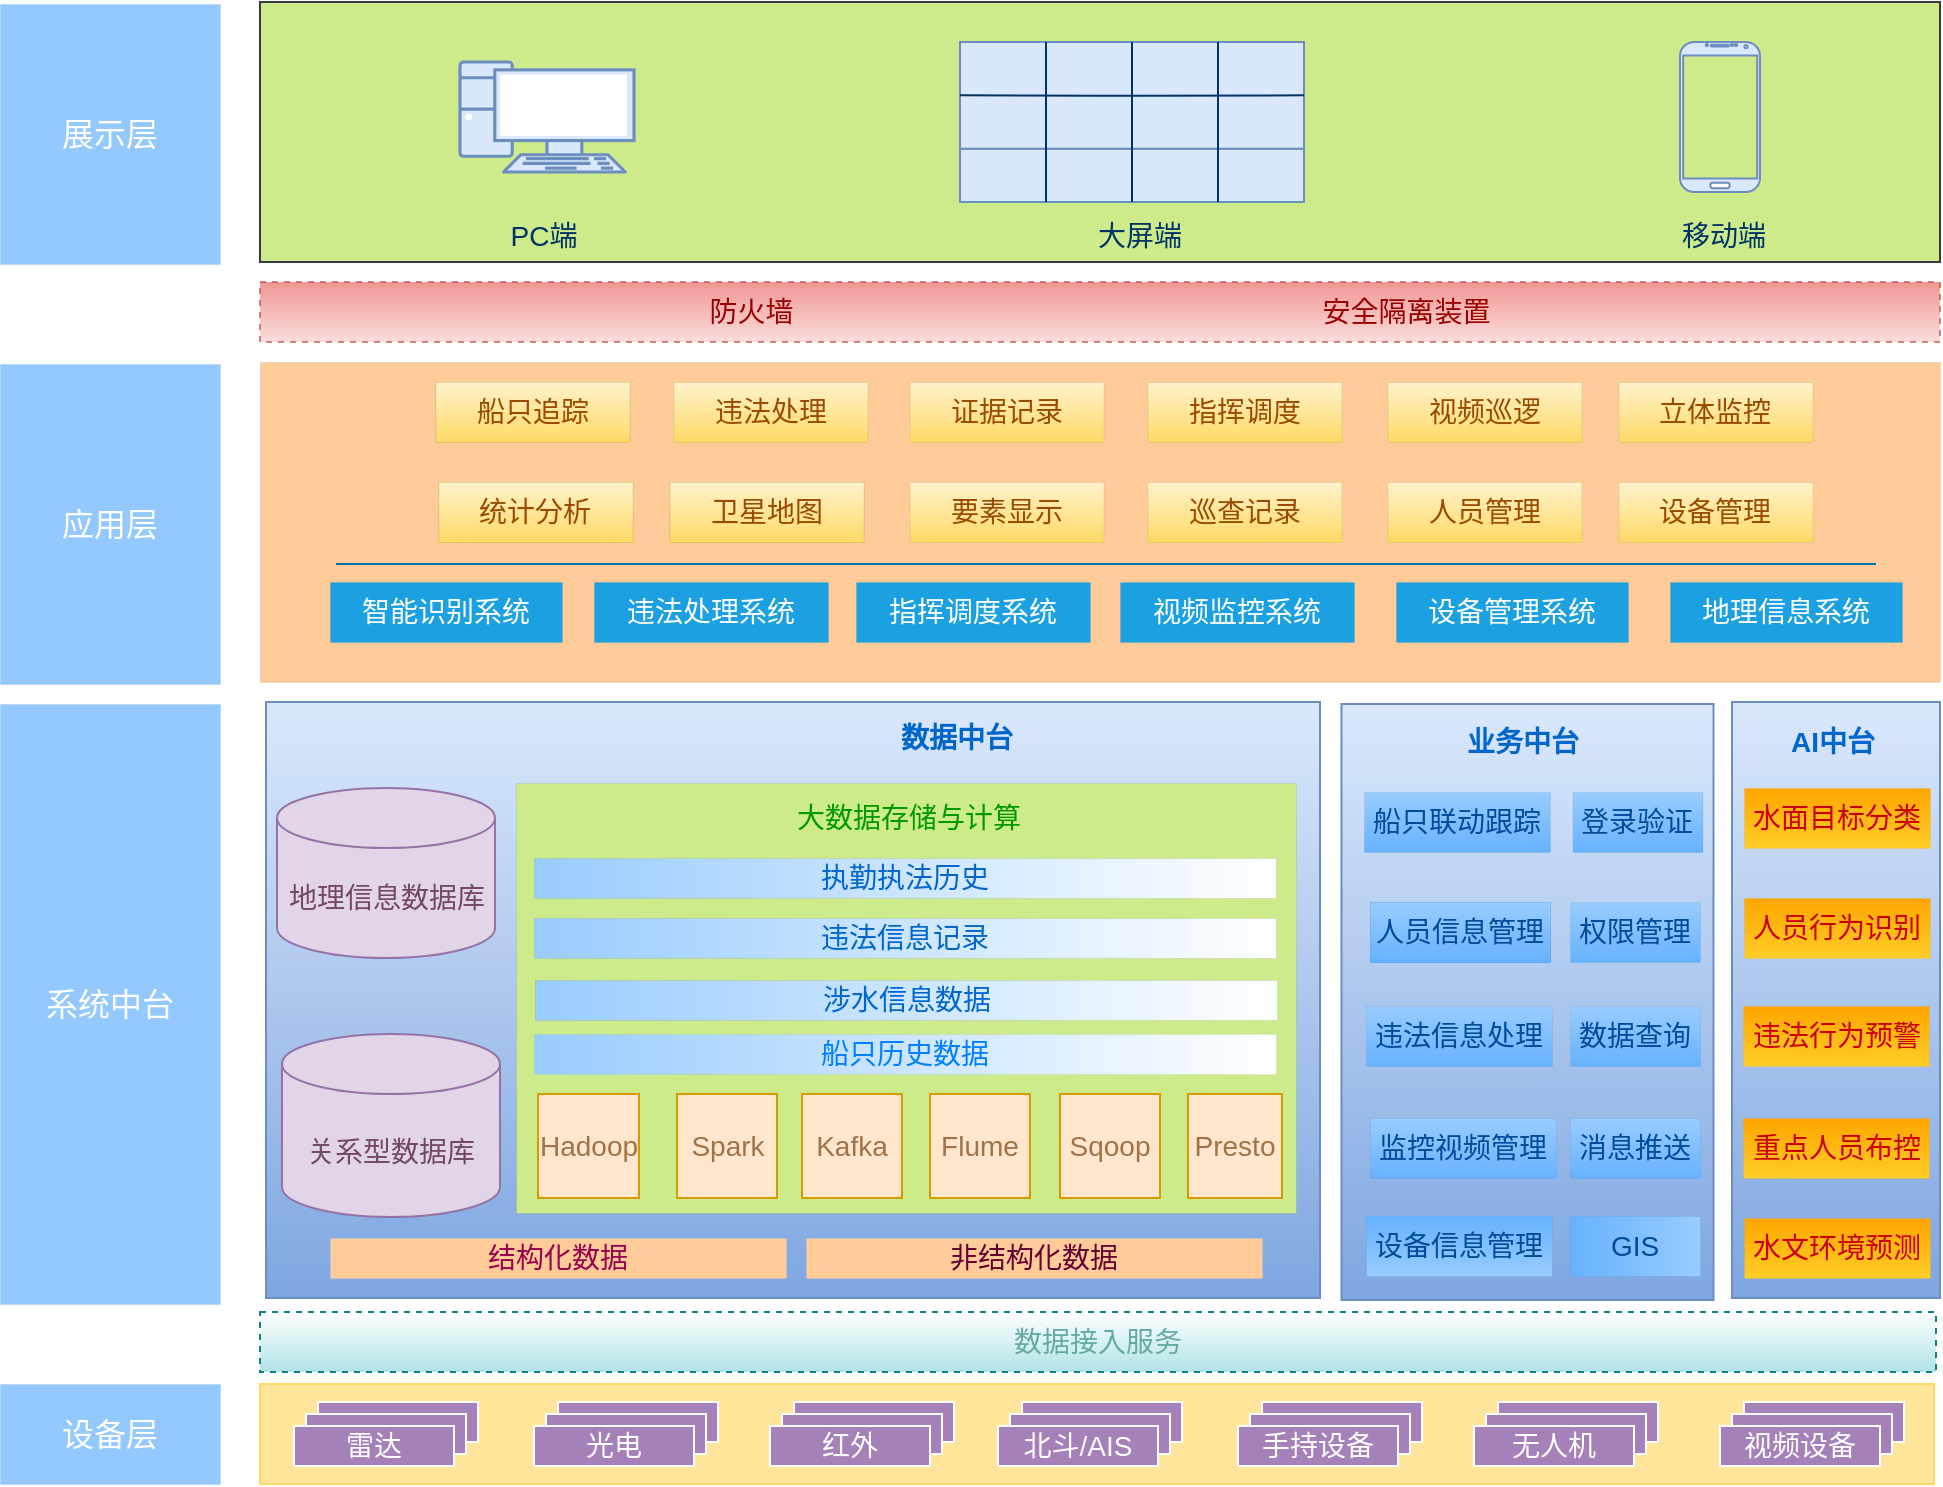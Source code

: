 <mxfile version="14.8.5" type="github">
  <diagram id="sQcaDlpvSEKhb7I3R9dC" name="第 1 页">
    <mxGraphModel dx="1204" dy="1054" grid="1" gridSize="10" guides="1" tooltips="1" connect="1" arrows="1" fold="1" page="1" pageScale="1" pageWidth="827" pageHeight="1169" math="0" shadow="0">
      <root>
        <mxCell id="0" />
        <mxCell id="1" parent="0" />
        <mxCell id="p9WKnUkofUUKUgiozpQW-156" value="展示层" style="rounded=0;whiteSpace=wrap;html=1;shadow=0;dashed=1;fontSize=16;strokeColor=#36393d;strokeWidth=0;opacity=70;gradientDirection=east;fillColor=#66B2FF;fontColor=#FFFFFF;" parent="1" vertex="1">
          <mxGeometry x="1190" y="215" width="110" height="130" as="geometry" />
        </mxCell>
        <mxCell id="p9WKnUkofUUKUgiozpQW-115" value="" style="rounded=0;whiteSpace=wrap;html=1;fillColor=#cdeb8b;strokeColor=#36393d;fontSize=14;" parent="1" vertex="1">
          <mxGeometry x="1320" y="214" width="840" height="130" as="geometry" />
        </mxCell>
        <mxCell id="p9WKnUkofUUKUgiozpQW-89" value="" style="rounded=0;whiteSpace=wrap;html=1;fillColor=#ffcc99;strokeColor=#36393d;fontSize=14;strokeWidth=0;" parent="1" vertex="1">
          <mxGeometry x="1320" y="394" width="840" height="160" as="geometry" />
        </mxCell>
        <mxCell id="p9WKnUkofUUKUgiozpQW-65" value="" style="rounded=0;whiteSpace=wrap;html=1;gradientColor=#7ea6e0;fillColor=#dae8fc;strokeColor=#6c8ebf;fontSize=14;" parent="1" vertex="1">
          <mxGeometry x="1860.75" y="565" width="186" height="298" as="geometry" />
        </mxCell>
        <mxCell id="p9WKnUkofUUKUgiozpQW-52" value="" style="rounded=0;whiteSpace=wrap;html=1;fillColor=#dae8fc;strokeColor=#6c8ebf;gradientColor=#7ea6e0;fontSize=14;" parent="1" vertex="1">
          <mxGeometry x="1323" y="564" width="527" height="298" as="geometry" />
        </mxCell>
        <mxCell id="p9WKnUkofUUKUgiozpQW-44" value="" style="rounded=0;whiteSpace=wrap;html=1;fillColor=#cdeb8b;strokeColor=#36393d;strokeWidth=0;fontSize=14;" parent="1" vertex="1">
          <mxGeometry x="1448" y="604.5" width="390" height="215" as="geometry" />
        </mxCell>
        <mxCell id="p9WKnUkofUUKUgiozpQW-25" value="" style="rounded=0;whiteSpace=wrap;html=1;fillColor=#FFE599;strokeColor=#FFD966;" parent="1" vertex="1">
          <mxGeometry x="1320" y="905" width="837" height="50" as="geometry" />
        </mxCell>
        <mxCell id="p9WKnUkofUUKUgiozpQW-4" value="" style="rounded=0;whiteSpace=wrap;html=1;fillColor=#A680B8;strokeColor=#FFFFFF;fontColor=#FFFFFF;fontSize=14;" parent="1" vertex="1">
          <mxGeometry x="1349" y="914" width="80" height="20" as="geometry" />
        </mxCell>
        <mxCell id="p9WKnUkofUUKUgiozpQW-5" value="" style="rounded=0;whiteSpace=wrap;html=1;fillColor=#A680B8;strokeColor=#FFFFFF;fontColor=#FFFFFF;fontSize=14;" parent="1" vertex="1">
          <mxGeometry x="1343" y="920" width="80" height="20" as="geometry" />
        </mxCell>
        <mxCell id="p9WKnUkofUUKUgiozpQW-6" value="雷达" style="rounded=0;whiteSpace=wrap;html=1;fillColor=#A680B8;strokeColor=#FFFFFF;fontColor=#FFFFFF;fontSize=14;" parent="1" vertex="1">
          <mxGeometry x="1337" y="926" width="80" height="20" as="geometry" />
        </mxCell>
        <mxCell id="p9WKnUkofUUKUgiozpQW-7" value="" style="rounded=0;whiteSpace=wrap;html=1;fillColor=#A680B8;strokeColor=#FFFFFF;fontColor=#FFFFFF;fontSize=14;" parent="1" vertex="1">
          <mxGeometry x="1469" y="914" width="80" height="20" as="geometry" />
        </mxCell>
        <mxCell id="p9WKnUkofUUKUgiozpQW-8" value="" style="rounded=0;whiteSpace=wrap;html=1;fillColor=#A680B8;strokeColor=#FFFFFF;fontColor=#FFFFFF;fontSize=14;" parent="1" vertex="1">
          <mxGeometry x="1463" y="920" width="80" height="20" as="geometry" />
        </mxCell>
        <mxCell id="p9WKnUkofUUKUgiozpQW-9" value="光电" style="rounded=0;whiteSpace=wrap;html=1;fillColor=#A680B8;strokeColor=#FFFFFF;fontColor=#FFFFFF;fontSize=14;" parent="1" vertex="1">
          <mxGeometry x="1457" y="926" width="80" height="20" as="geometry" />
        </mxCell>
        <mxCell id="p9WKnUkofUUKUgiozpQW-10" value="" style="rounded=0;whiteSpace=wrap;html=1;fillColor=#A680B8;strokeColor=#FFFFFF;fontColor=#FFFFFF;fontSize=14;" parent="1" vertex="1">
          <mxGeometry x="1587" y="914" width="80" height="20" as="geometry" />
        </mxCell>
        <mxCell id="p9WKnUkofUUKUgiozpQW-11" value="" style="rounded=0;whiteSpace=wrap;html=1;fillColor=#A680B8;strokeColor=#FFFFFF;fontColor=#FFFFFF;fontSize=14;" parent="1" vertex="1">
          <mxGeometry x="1581" y="920" width="80" height="20" as="geometry" />
        </mxCell>
        <mxCell id="p9WKnUkofUUKUgiozpQW-12" value="红外" style="rounded=0;whiteSpace=wrap;html=1;fillColor=#A680B8;strokeColor=#FFFFFF;fontColor=#FFFFFF;fontSize=14;" parent="1" vertex="1">
          <mxGeometry x="1575" y="926" width="80" height="20" as="geometry" />
        </mxCell>
        <mxCell id="p9WKnUkofUUKUgiozpQW-13" value="" style="rounded=0;whiteSpace=wrap;html=1;fillColor=#A680B8;strokeColor=#FFFFFF;fontColor=#FFFFFF;fontSize=14;" parent="1" vertex="1">
          <mxGeometry x="1701" y="914" width="80" height="20" as="geometry" />
        </mxCell>
        <mxCell id="p9WKnUkofUUKUgiozpQW-14" value="" style="rounded=0;whiteSpace=wrap;html=1;fillColor=#A680B8;strokeColor=#FFFFFF;fontColor=#FFFFFF;fontSize=14;" parent="1" vertex="1">
          <mxGeometry x="1695" y="920" width="80" height="20" as="geometry" />
        </mxCell>
        <mxCell id="p9WKnUkofUUKUgiozpQW-15" value="北斗/AIS" style="rounded=0;whiteSpace=wrap;html=1;fillColor=#A680B8;strokeColor=#FFFFFF;fontColor=#FFFFFF;fontSize=14;" parent="1" vertex="1">
          <mxGeometry x="1689" y="926" width="80" height="20" as="geometry" />
        </mxCell>
        <mxCell id="p9WKnUkofUUKUgiozpQW-16" value="" style="rounded=0;whiteSpace=wrap;html=1;fillColor=#A680B8;strokeColor=#FFFFFF;fontColor=#FFFFFF;fontSize=14;" parent="1" vertex="1">
          <mxGeometry x="1821" y="914" width="80" height="20" as="geometry" />
        </mxCell>
        <mxCell id="p9WKnUkofUUKUgiozpQW-17" value="" style="rounded=0;whiteSpace=wrap;html=1;fillColor=#A680B8;strokeColor=#FFFFFF;fontColor=#FFFFFF;fontSize=14;" parent="1" vertex="1">
          <mxGeometry x="1815" y="920" width="80" height="20" as="geometry" />
        </mxCell>
        <mxCell id="p9WKnUkofUUKUgiozpQW-18" value="手持设备" style="rounded=0;whiteSpace=wrap;html=1;fillColor=#A680B8;strokeColor=#FFFFFF;fontColor=#FFFFFF;fontSize=14;" parent="1" vertex="1">
          <mxGeometry x="1809" y="926" width="80" height="20" as="geometry" />
        </mxCell>
        <mxCell id="p9WKnUkofUUKUgiozpQW-19" value="" style="rounded=0;whiteSpace=wrap;html=1;fillColor=#A680B8;strokeColor=#FFFFFF;fontColor=#FFFFFF;fontSize=14;" parent="1" vertex="1">
          <mxGeometry x="1939" y="914" width="80" height="20" as="geometry" />
        </mxCell>
        <mxCell id="p9WKnUkofUUKUgiozpQW-20" value="" style="rounded=0;whiteSpace=wrap;html=1;fillColor=#A680B8;strokeColor=#FFFFFF;fontColor=#FFFFFF;fontSize=14;" parent="1" vertex="1">
          <mxGeometry x="1933" y="920" width="80" height="20" as="geometry" />
        </mxCell>
        <mxCell id="p9WKnUkofUUKUgiozpQW-21" value="无人机" style="rounded=0;whiteSpace=wrap;html=1;fillColor=#A680B8;strokeColor=#FFFFFF;fontColor=#FFFFFF;fontSize=14;" parent="1" vertex="1">
          <mxGeometry x="1927" y="926" width="80" height="20" as="geometry" />
        </mxCell>
        <mxCell id="p9WKnUkofUUKUgiozpQW-27" value="数据接入服务" style="rounded=0;whiteSpace=wrap;html=1;strokeColor=#0e8088;gradientDirection=north;fillColor=#b0e3e6;gradientColor=#ffffff;fontColor=#67AB9F;dashed=1;fontSize=14;" parent="1" vertex="1">
          <mxGeometry x="1320" y="869" width="838" height="30" as="geometry" />
        </mxCell>
        <mxCell id="p9WKnUkofUUKUgiozpQW-29" value="关系型数据库" style="shape=cylinder3;whiteSpace=wrap;html=1;boundedLbl=1;backgroundOutline=1;size=15;fillColor=#e1d5e7;strokeColor=#9673a6;fontColor=#734964;fontSize=14;" parent="1" vertex="1">
          <mxGeometry x="1331" y="730" width="109" height="91.5" as="geometry" />
        </mxCell>
        <mxCell id="p9WKnUkofUUKUgiozpQW-31" value="结构化数据" style="rounded=0;whiteSpace=wrap;html=1;gradientDirection=north;fillColor=#ffcc99;fontSize=14;strokeWidth=0;strokeColor=#FFFFFF;fontColor=#99004D;dashed=1;" parent="1" vertex="1">
          <mxGeometry x="1355" y="832" width="228" height="20" as="geometry" />
        </mxCell>
        <mxCell id="p9WKnUkofUUKUgiozpQW-33" value="非结构化数据" style="rounded=0;whiteSpace=wrap;html=1;fillColor=#ffcc99;fontSize=14;strokeWidth=0;strokeColor=#FFFFFF;fontColor=#660033;" parent="1" vertex="1">
          <mxGeometry x="1593" y="832" width="228" height="20" as="geometry" />
        </mxCell>
        <mxCell id="p9WKnUkofUUKUgiozpQW-38" value="Hadoop" style="rounded=0;whiteSpace=wrap;html=1;fillColor=#ffe6cc;strokeColor=#d79b00;fontColor=#A17247;fontSize=14;" parent="1" vertex="1">
          <mxGeometry x="1459" y="760" width="50.5" height="52" as="geometry" />
        </mxCell>
        <mxCell id="p9WKnUkofUUKUgiozpQW-39" value="Spark" style="rounded=0;whiteSpace=wrap;html=1;fillColor=#ffe6cc;strokeColor=#d79b00;fontColor=#A17247;fontSize=14;" parent="1" vertex="1">
          <mxGeometry x="1528.5" y="760" width="50" height="52" as="geometry" />
        </mxCell>
        <mxCell id="p9WKnUkofUUKUgiozpQW-40" value="Kafka" style="rounded=0;whiteSpace=wrap;html=1;fillColor=#ffe6cc;strokeColor=#d79b00;fontColor=#A17247;fontSize=14;" parent="1" vertex="1">
          <mxGeometry x="1591" y="760" width="50" height="52" as="geometry" />
        </mxCell>
        <mxCell id="p9WKnUkofUUKUgiozpQW-41" value="Flume" style="rounded=0;whiteSpace=wrap;html=1;fillColor=#ffe6cc;strokeColor=#d79b00;fontColor=#A17247;fontSize=14;" parent="1" vertex="1">
          <mxGeometry x="1655" y="760" width="50" height="52" as="geometry" />
        </mxCell>
        <mxCell id="p9WKnUkofUUKUgiozpQW-42" value="Presto" style="rounded=0;whiteSpace=wrap;html=1;fillColor=#ffe6cc;strokeColor=#d79b00;fontColor=#A17247;fontSize=14;" parent="1" vertex="1">
          <mxGeometry x="1784" y="760" width="47" height="52" as="geometry" />
        </mxCell>
        <mxCell id="p9WKnUkofUUKUgiozpQW-46" value="地理信息数据库" style="shape=cylinder3;whiteSpace=wrap;html=1;boundedLbl=1;backgroundOutline=1;size=15;fillColor=#e1d5e7;strokeColor=#9673a6;fontColor=#734964;fontSize=14;" parent="1" vertex="1">
          <mxGeometry x="1328.5" y="607" width="109" height="85" as="geometry" />
        </mxCell>
        <mxCell id="p9WKnUkofUUKUgiozpQW-47" value="船只历史数据" style="rounded=0;whiteSpace=wrap;html=1;strokeWidth=0;strokeColor=#6c8ebf;fontColor=#007FFF;fillColor=#99CCFF;gradientColor=#ffffff;gradientDirection=east;fontSize=14;" parent="1" vertex="1">
          <mxGeometry x="1457" y="730" width="371" height="20" as="geometry" />
        </mxCell>
        <mxCell id="p9WKnUkofUUKUgiozpQW-48" value="违法信息记录" style="rounded=0;whiteSpace=wrap;html=1;strokeColor=#36393d;strokeWidth=0;gradientDirection=east;fillColor=#99CCFF;gradientColor=#ffffff;fontColor=#0066CC;fontSize=14;" parent="1" vertex="1">
          <mxGeometry x="1457" y="672" width="371" height="20" as="geometry" />
        </mxCell>
        <mxCell id="p9WKnUkofUUKUgiozpQW-49" value="执勤执法历史" style="rounded=0;whiteSpace=wrap;html=1;strokeColor=#36393d;strokeWidth=0;fillColor=#99CCFF;gradientColor=#ffffff;gradientDirection=east;fontColor=#0066CC;fontSize=14;" parent="1" vertex="1">
          <mxGeometry x="1457" y="642" width="371" height="20" as="geometry" />
        </mxCell>
        <mxCell id="p9WKnUkofUUKUgiozpQW-50" value="大数据存储与计算" style="text;html=1;strokeColor=none;fillColor=none;align=center;verticalAlign=middle;whiteSpace=wrap;rounded=0;fontColor=#009900;fontSize=14;" parent="1" vertex="1">
          <mxGeometry x="1570" y="612" width="149" height="20" as="geometry" />
        </mxCell>
        <mxCell id="p9WKnUkofUUKUgiozpQW-53" value="数据中台" style="text;html=1;strokeColor=none;fillColor=none;align=center;verticalAlign=middle;whiteSpace=wrap;rounded=0;fontColor=#0066CC;fontStyle=1;fontSize=14;" parent="1" vertex="1">
          <mxGeometry x="1632" y="572" width="73" height="20" as="geometry" />
        </mxCell>
        <mxCell id="p9WKnUkofUUKUgiozpQW-54" value="Sqoop" style="rounded=0;whiteSpace=wrap;html=1;fillColor=#ffe6cc;strokeColor=#d79b00;fontColor=#A17247;fontSize=14;" parent="1" vertex="1">
          <mxGeometry x="1720" y="760" width="50" height="52" as="geometry" />
        </mxCell>
        <mxCell id="p9WKnUkofUUKUgiozpQW-59" value="设备信息管理" style="rounded=0;whiteSpace=wrap;html=1;strokeColor=#10739e;gradientDirection=south;fontSize=14;strokeWidth=0;fillColor=#66B2FF;gradientColor=#99CCFF;fontColor=#004C99;" parent="1" vertex="1">
          <mxGeometry x="1873" y="821" width="93" height="30" as="geometry" />
        </mxCell>
        <mxCell id="p9WKnUkofUUKUgiozpQW-60" value="登录验证" style="rounded=0;whiteSpace=wrap;html=1;strokeColor=#10739e;gradientDirection=north;fontSize=14;fillColor=#66B2FF;gradientColor=#99CCFF;strokeWidth=0;fontColor=#004C99;" parent="1" vertex="1">
          <mxGeometry x="1976.25" y="609" width="65" height="30" as="geometry" />
        </mxCell>
        <mxCell id="p9WKnUkofUUKUgiozpQW-61" value="权限管理" style="rounded=0;whiteSpace=wrap;html=1;strokeColor=#10739e;gradientDirection=north;fontSize=14;fillColor=#66B2FF;gradientColor=#99CCFF;strokeWidth=0;fontColor=#004C99;" parent="1" vertex="1">
          <mxGeometry x="1975" y="664" width="65" height="30" as="geometry" />
        </mxCell>
        <mxCell id="p9WKnUkofUUKUgiozpQW-62" value="数据查询" style="rounded=0;whiteSpace=wrap;html=1;strokeColor=#10739e;gradientDirection=north;fontSize=14;fillColor=#66B2FF;gradientColor=#99CCFF;strokeWidth=0;fontColor=#004C99;" parent="1" vertex="1">
          <mxGeometry x="1975" y="716" width="65" height="30" as="geometry" />
        </mxCell>
        <mxCell id="p9WKnUkofUUKUgiozpQW-63" value="消息推送" style="rounded=0;whiteSpace=wrap;html=1;strokeColor=#10739e;gradientDirection=north;fontSize=14;fillColor=#66B2FF;gradientColor=#99CCFF;strokeWidth=0;fontColor=#004C99;" parent="1" vertex="1">
          <mxGeometry x="1975" y="772" width="65" height="30" as="geometry" />
        </mxCell>
        <mxCell id="p9WKnUkofUUKUgiozpQW-64" value="GIS" style="rounded=0;whiteSpace=wrap;html=1;strokeColor=#10739e;gradientDirection=east;fontSize=14;fillColor=#66B2FF;gradientColor=#99CCFF;strokeWidth=0;fontColor=#004C99;" parent="1" vertex="1">
          <mxGeometry x="1975" y="821" width="65" height="30" as="geometry" />
        </mxCell>
        <mxCell id="p9WKnUkofUUKUgiozpQW-66" value="业务中台" style="text;html=1;strokeColor=none;fillColor=none;align=center;verticalAlign=middle;whiteSpace=wrap;rounded=0;fontStyle=1;fontColor=#0066CC;fontSize=14;" parent="1" vertex="1">
          <mxGeometry x="1915" y="574" width="73" height="20" as="geometry" />
        </mxCell>
        <mxCell id="p9WKnUkofUUKUgiozpQW-68" value="智能识别系统" style="rounded=0;whiteSpace=wrap;html=1;strokeColor=#006EAF;fillColor=#1ba1e2;gradientDirection=south;strokeWidth=0;fontSize=14;fontColor=#ffffff;" parent="1" vertex="1">
          <mxGeometry x="1355" y="504" width="116" height="30" as="geometry" />
        </mxCell>
        <mxCell id="p9WKnUkofUUKUgiozpQW-69" value="违法处理系统" style="rounded=0;whiteSpace=wrap;html=1;strokeColor=#006EAF;fillColor=#1ba1e2;gradientDirection=south;strokeWidth=0;fontSize=14;fontColor=#ffffff;" parent="1" vertex="1">
          <mxGeometry x="1487" y="504" width="117" height="30" as="geometry" />
        </mxCell>
        <mxCell id="p9WKnUkofUUKUgiozpQW-70" value="指挥调度系统" style="rounded=0;whiteSpace=wrap;html=1;strokeColor=#006EAF;fillColor=#1ba1e2;gradientDirection=south;strokeWidth=0;fontSize=14;fontColor=#ffffff;" parent="1" vertex="1">
          <mxGeometry x="1618" y="504" width="117" height="30" as="geometry" />
        </mxCell>
        <mxCell id="p9WKnUkofUUKUgiozpQW-71" value="视频监控系统" style="rounded=0;whiteSpace=wrap;html=1;strokeColor=#006EAF;fillColor=#1ba1e2;gradientDirection=south;strokeWidth=0;fontSize=14;fontColor=#ffffff;" parent="1" vertex="1">
          <mxGeometry x="1750" y="504" width="117" height="30" as="geometry" />
        </mxCell>
        <mxCell id="p9WKnUkofUUKUgiozpQW-72" value="设备管理系统" style="rounded=0;whiteSpace=wrap;html=1;strokeColor=#006EAF;fillColor=#1ba1e2;gradientDirection=south;strokeWidth=0;fontSize=14;fontColor=#ffffff;" parent="1" vertex="1">
          <mxGeometry x="1888" y="504" width="116" height="30" as="geometry" />
        </mxCell>
        <mxCell id="p9WKnUkofUUKUgiozpQW-73" value="地理信息系统" style="rounded=0;whiteSpace=wrap;html=1;strokeColor=#006EAF;fillColor=#1ba1e2;gradientDirection=south;strokeWidth=0;fontSize=14;fontColor=#ffffff;" parent="1" vertex="1">
          <mxGeometry x="2025" y="504" width="116" height="30" as="geometry" />
        </mxCell>
        <mxCell id="p9WKnUkofUUKUgiozpQW-75" value="" style="endArrow=none;html=1;strokeWidth=1;strokeColor=#006EAF;fontSize=14;fillColor=#1ba1e2;" parent="1" edge="1">
          <mxGeometry width="50" height="50" relative="1" as="geometry">
            <mxPoint x="1358" y="495" as="sourcePoint" />
            <mxPoint x="2128" y="495" as="targetPoint" />
          </mxGeometry>
        </mxCell>
        <mxCell id="p9WKnUkofUUKUgiozpQW-76" value="船只追踪" style="rounded=0;whiteSpace=wrap;html=1;gradientDirection=south;fontSize=14;fillColor=#fff2cc;gradientColor=#ffd966;strokeColor=#006600;strokeWidth=0;fontColor=#994C00;" parent="1" vertex="1">
          <mxGeometry x="1407.75" y="404" width="97" height="30" as="geometry" />
        </mxCell>
        <mxCell id="p9WKnUkofUUKUgiozpQW-77" value="证据记录" style="rounded=0;whiteSpace=wrap;html=1;gradientDirection=south;fontSize=14;fillColor=#fff2cc;gradientColor=#ffd966;strokeColor=#006600;strokeWidth=0;fontColor=#994C00;" parent="1" vertex="1">
          <mxGeometry x="1644.75" y="404" width="97" height="30" as="geometry" />
        </mxCell>
        <mxCell id="p9WKnUkofUUKUgiozpQW-78" value="违法处理" style="rounded=0;whiteSpace=wrap;html=1;gradientDirection=south;fontSize=14;fillColor=#fff2cc;gradientColor=#ffd966;strokeColor=#006600;strokeWidth=0;fontColor=#994C00;" parent="1" vertex="1">
          <mxGeometry x="1526.75" y="404" width="97" height="30" as="geometry" />
        </mxCell>
        <mxCell id="p9WKnUkofUUKUgiozpQW-79" value="指挥调度" style="rounded=0;whiteSpace=wrap;html=1;gradientDirection=south;fontSize=14;fillColor=#fff2cc;gradientColor=#ffd966;strokeColor=#006600;strokeWidth=0;fontColor=#994C00;" parent="1" vertex="1">
          <mxGeometry x="1763.75" y="404" width="97" height="30" as="geometry" />
        </mxCell>
        <mxCell id="p9WKnUkofUUKUgiozpQW-80" value="视频巡逻" style="rounded=0;whiteSpace=wrap;html=1;gradientDirection=south;fontSize=14;fillColor=#fff2cc;gradientColor=#ffd966;strokeColor=#006600;strokeWidth=0;fontColor=#994C00;" parent="1" vertex="1">
          <mxGeometry x="1883.75" y="404" width="97" height="30" as="geometry" />
        </mxCell>
        <mxCell id="p9WKnUkofUUKUgiozpQW-81" value="立体监控" style="rounded=0;whiteSpace=wrap;html=1;gradientDirection=south;fontSize=14;fillColor=#fff2cc;gradientColor=#ffd966;strokeColor=#006600;strokeWidth=0;fontColor=#994C00;" parent="1" vertex="1">
          <mxGeometry x="1999.25" y="404" width="97" height="30" as="geometry" />
        </mxCell>
        <mxCell id="p9WKnUkofUUKUgiozpQW-82" value="统计分析" style="rounded=0;whiteSpace=wrap;html=1;gradientDirection=south;fontSize=14;fillColor=#fff2cc;gradientColor=#ffd966;strokeColor=#006600;strokeWidth=0;fontColor=#994C00;" parent="1" vertex="1">
          <mxGeometry x="1409.25" y="454" width="97" height="30" as="geometry" />
        </mxCell>
        <mxCell id="p9WKnUkofUUKUgiozpQW-83" value="卫星地图" style="rounded=0;whiteSpace=wrap;html=1;gradientDirection=south;fontSize=14;fillColor=#fff2cc;gradientColor=#ffd966;strokeColor=#006600;strokeWidth=0;fontColor=#994C00;" parent="1" vertex="1">
          <mxGeometry x="1524.75" y="454" width="97" height="30" as="geometry" />
        </mxCell>
        <mxCell id="p9WKnUkofUUKUgiozpQW-84" value="要素显示" style="rounded=0;whiteSpace=wrap;html=1;gradientDirection=south;fontSize=14;fillColor=#fff2cc;gradientColor=#ffd966;strokeColor=#006600;strokeWidth=0;fontColor=#994C00;" parent="1" vertex="1">
          <mxGeometry x="1644.75" y="454" width="97" height="30" as="geometry" />
        </mxCell>
        <mxCell id="p9WKnUkofUUKUgiozpQW-85" value="巡查记录" style="rounded=0;whiteSpace=wrap;html=1;gradientDirection=south;fontSize=14;fillColor=#fff2cc;gradientColor=#ffd966;strokeColor=#006600;strokeWidth=0;fontColor=#994C00;" parent="1" vertex="1">
          <mxGeometry x="1763.75" y="454" width="97" height="30" as="geometry" />
        </mxCell>
        <mxCell id="p9WKnUkofUUKUgiozpQW-86" value="设备管理" style="rounded=0;whiteSpace=wrap;html=1;gradientDirection=south;fontSize=14;fillColor=#fff2cc;gradientColor=#ffd966;strokeColor=#006600;strokeWidth=0;fontColor=#994C00;" parent="1" vertex="1">
          <mxGeometry x="1999.25" y="454" width="97" height="30" as="geometry" />
        </mxCell>
        <mxCell id="p9WKnUkofUUKUgiozpQW-87" value="人员管理" style="rounded=0;whiteSpace=wrap;html=1;gradientDirection=south;fontSize=14;fillColor=#fff2cc;gradientColor=#ffd966;strokeColor=#006600;strokeWidth=0;fontColor=#994C00;" parent="1" vertex="1">
          <mxGeometry x="1883.75" y="454" width="97" height="30" as="geometry" />
        </mxCell>
        <mxCell id="p9WKnUkofUUKUgiozpQW-92" value="防火墙&amp;nbsp; &amp;nbsp; &amp;nbsp; &amp;nbsp; &amp;nbsp; &amp;nbsp; &amp;nbsp; &amp;nbsp; &amp;nbsp; &amp;nbsp; &amp;nbsp; &amp;nbsp; &amp;nbsp; &amp;nbsp; &amp;nbsp; &amp;nbsp; &amp;nbsp; &amp;nbsp; &amp;nbsp; &amp;nbsp; &amp;nbsp; &amp;nbsp; &amp;nbsp; &amp;nbsp; &amp;nbsp; &amp;nbsp; &amp;nbsp; &amp;nbsp; &amp;nbsp; &amp;nbsp; &amp;nbsp; &amp;nbsp; &amp;nbsp; &amp;nbsp; 安全隔离装置" style="rounded=0;whiteSpace=wrap;html=1;strokeColor=#b85450;fillColor=#f8cecc;gradientColor=#ea6b66;shadow=0;gradientDirection=north;opacity=70;fontColor=#990000;dashed=1;fontSize=14;" parent="1" vertex="1">
          <mxGeometry x="1320" y="354" width="840" height="30" as="geometry" />
        </mxCell>
        <mxCell id="p9WKnUkofUUKUgiozpQW-93" value="" style="verticalAlign=top;verticalLabelPosition=bottom;labelPosition=center;align=center;html=1;outlineConnect=0;fillColor=#dae8fc;strokeColor=#6c8ebf;gradientDirection=north;strokeWidth=2;shape=mxgraph.networks.pc;fontSize=14;" parent="1" vertex="1">
          <mxGeometry x="1420" y="244" width="87" height="55" as="geometry" />
        </mxCell>
        <mxCell id="p9WKnUkofUUKUgiozpQW-109" value="" style="group;strokeColor=#d79b00;fillColor=#ffe6cc;fontSize=14;" parent="1" vertex="1" connectable="0">
          <mxGeometry x="1670" y="234" width="172" height="80" as="geometry" />
        </mxCell>
        <mxCell id="p9WKnUkofUUKUgiozpQW-107" value="" style="rounded=0;whiteSpace=wrap;html=1;strokeColor=#6c8ebf;fillColor=#dae8fc;fontSize=14;" parent="p9WKnUkofUUKUgiozpQW-109" vertex="1">
          <mxGeometry y="53.333" width="172" height="26.667" as="geometry" />
        </mxCell>
        <mxCell id="p9WKnUkofUUKUgiozpQW-98" value="" style="rounded=0;whiteSpace=wrap;html=1;fillColor=#dae8fc;strokeColor=#6c8ebf;fontSize=14;" parent="p9WKnUkofUUKUgiozpQW-109" vertex="1">
          <mxGeometry width="172" height="53.333" as="geometry" />
        </mxCell>
        <mxCell id="p9WKnUkofUUKUgiozpQW-100" value="" style="endArrow=none;html=1;exitX=0;exitY=0.5;exitDx=0;exitDy=0;entryX=1;entryY=0.5;entryDx=0;entryDy=0;fontColor=#0066CC;strokeColor=#003366;fontSize=14;" parent="p9WKnUkofUUKUgiozpQW-109" source="p9WKnUkofUUKUgiozpQW-98" target="p9WKnUkofUUKUgiozpQW-98" edge="1">
          <mxGeometry width="50" height="50" relative="1" as="geometry">
            <mxPoint x="17.866" as="sourcePoint" />
            <mxPoint x="150.982" y="58.667" as="targetPoint" />
            <Array as="points">
              <mxPoint x="80.295" y="26.909" />
            </Array>
          </mxGeometry>
        </mxCell>
        <mxCell id="p9WKnUkofUUKUgiozpQW-103" value="" style="endArrow=none;html=1;exitX=0.25;exitY=1;exitDx=0;exitDy=0;entryX=0.25;entryY=0;entryDx=0;entryDy=0;fontColor=#0066CC;strokeColor=#003366;fontSize=14;" parent="p9WKnUkofUUKUgiozpQW-109" source="p9WKnUkofUUKUgiozpQW-107" target="p9WKnUkofUUKUgiozpQW-98" edge="1">
          <mxGeometry width="50" height="50" relative="1" as="geometry">
            <mxPoint x="10.859" y="16" as="sourcePoint" />
            <mxPoint x="45.89" y="-10.667" as="targetPoint" />
          </mxGeometry>
        </mxCell>
        <mxCell id="p9WKnUkofUUKUgiozpQW-104" value="" style="endArrow=none;html=1;entryX=0.5;entryY=0;entryDx=0;entryDy=0;exitX=0.5;exitY=1;exitDx=0;exitDy=0;fontColor=#0066CC;strokeColor=#003366;fontSize=14;" parent="p9WKnUkofUUKUgiozpQW-109" source="p9WKnUkofUUKUgiozpQW-107" target="p9WKnUkofUUKUgiozpQW-98" edge="1">
          <mxGeometry width="50" height="50" relative="1" as="geometry">
            <mxPoint x="45.89" y="122.667" as="sourcePoint" />
            <mxPoint x="80.921" y="96" as="targetPoint" />
          </mxGeometry>
        </mxCell>
        <mxCell id="p9WKnUkofUUKUgiozpQW-106" value="" style="endArrow=none;html=1;entryX=0.75;entryY=0;entryDx=0;entryDy=0;exitX=0.75;exitY=1;exitDx=0;exitDy=0;fontColor=#0066CC;strokeColor=#003366;fontSize=14;" parent="p9WKnUkofUUKUgiozpQW-109" source="p9WKnUkofUUKUgiozpQW-107" target="p9WKnUkofUUKUgiozpQW-98" edge="1">
          <mxGeometry width="50" height="50" relative="1" as="geometry">
            <mxPoint x="129.263" y="48" as="sourcePoint" />
            <mxPoint x="249.067" y="32" as="targetPoint" />
          </mxGeometry>
        </mxCell>
        <mxCell id="p9WKnUkofUUKUgiozpQW-110" value="" style="verticalLabelPosition=bottom;verticalAlign=top;html=1;shadow=0;dashed=0;strokeWidth=1;shape=mxgraph.android.phone2;fillColor=#dae8fc;strokeColor=#6c8ebf;fontSize=14;" parent="1" vertex="1">
          <mxGeometry x="2030" y="234" width="40" height="75" as="geometry" />
        </mxCell>
        <mxCell id="p9WKnUkofUUKUgiozpQW-112" value="PC端" style="text;html=1;strokeColor=none;fillColor=none;align=center;verticalAlign=middle;whiteSpace=wrap;rounded=0;fontColor=#003366;fontSize=14;" parent="1" vertex="1">
          <mxGeometry x="1427" y="324" width="70" height="14" as="geometry" />
        </mxCell>
        <mxCell id="p9WKnUkofUUKUgiozpQW-113" value="大屏端" style="text;html=1;strokeColor=none;fillColor=none;align=center;verticalAlign=middle;whiteSpace=wrap;rounded=0;fontColor=#003366;fontSize=14;" parent="1" vertex="1">
          <mxGeometry x="1725.25" y="324" width="70" height="14" as="geometry" />
        </mxCell>
        <mxCell id="p9WKnUkofUUKUgiozpQW-114" value="移动端" style="text;html=1;strokeColor=none;fillColor=none;align=center;verticalAlign=middle;whiteSpace=wrap;rounded=0;fontColor=#003366;fontSize=14;" parent="1" vertex="1">
          <mxGeometry x="2017" y="324" width="70" height="14" as="geometry" />
        </mxCell>
        <mxCell id="p9WKnUkofUUKUgiozpQW-129" value="船只联动跟踪" style="rounded=0;whiteSpace=wrap;html=1;strokeColor=#10739e;gradientDirection=north;fontSize=14;fillColor=#66B2FF;gradientColor=#99CCFF;strokeWidth=0;fontColor=#004C99;" parent="1" vertex="1">
          <mxGeometry x="1875" y="664" width="90" height="30" as="geometry" />
        </mxCell>
        <mxCell id="p9WKnUkofUUKUgiozpQW-130" value="违法信息处理" style="rounded=0;whiteSpace=wrap;html=1;strokeColor=#10739e;gradientDirection=north;fontSize=14;fillColor=#66B2FF;gradientColor=#99CCFF;strokeWidth=0;fontColor=#004C99;" parent="1" vertex="1">
          <mxGeometry x="1873" y="716" width="93" height="30" as="geometry" />
        </mxCell>
        <mxCell id="p9WKnUkofUUKUgiozpQW-131" value="监控视频管理" style="rounded=0;whiteSpace=wrap;html=1;strokeColor=#10739e;gradientDirection=north;fontSize=14;fillColor=#66B2FF;gradientColor=#99CCFF;strokeWidth=0;fontColor=#004C99;" parent="1" vertex="1">
          <mxGeometry x="1875" y="772" width="93" height="30" as="geometry" />
        </mxCell>
        <mxCell id="p9WKnUkofUUKUgiozpQW-145" value="船只追踪" style="rounded=0;whiteSpace=wrap;html=1;gradientDirection=south;fontSize=14;fillColor=#fff2cc;gradientColor=#ffd966;strokeColor=#006600;strokeWidth=0;fontColor=#994C00;" parent="1" vertex="1">
          <mxGeometry x="1407.75" y="404" width="97" height="30" as="geometry" />
        </mxCell>
        <mxCell id="p9WKnUkofUUKUgiozpQW-146" value="统计分析" style="rounded=0;whiteSpace=wrap;html=1;gradientDirection=south;fontSize=14;fillColor=#fff2cc;gradientColor=#ffd966;strokeColor=#006600;strokeWidth=0;fontColor=#994C00;" parent="1" vertex="1">
          <mxGeometry x="1409.25" y="454" width="97" height="30" as="geometry" />
        </mxCell>
        <mxCell id="p9WKnUkofUUKUgiozpQW-147" value="卫星地图" style="rounded=0;whiteSpace=wrap;html=1;gradientDirection=south;fontSize=14;fillColor=#fff2cc;gradientColor=#ffd966;strokeColor=#006600;strokeWidth=0;fontColor=#994C00;" parent="1" vertex="1">
          <mxGeometry x="1524.75" y="454" width="97" height="30" as="geometry" />
        </mxCell>
        <mxCell id="p9WKnUkofUUKUgiozpQW-157" value="应用层" style="rounded=0;whiteSpace=wrap;html=1;shadow=0;dashed=1;fontSize=16;strokeColor=#36393d;strokeWidth=0;opacity=70;gradientDirection=east;fillColor=#66B2FF;fontColor=#FFFFFF;" parent="1" vertex="1">
          <mxGeometry x="1190" y="395" width="110" height="160" as="geometry" />
        </mxCell>
        <mxCell id="p9WKnUkofUUKUgiozpQW-158" value="系统中台" style="rounded=0;whiteSpace=wrap;html=1;shadow=0;dashed=1;fontSize=16;strokeColor=#36393d;strokeWidth=0;opacity=70;gradientDirection=east;fillColor=#66B2FF;fontColor=#FFFFFF;" parent="1" vertex="1">
          <mxGeometry x="1190" y="565" width="110" height="300" as="geometry" />
        </mxCell>
        <mxCell id="p9WKnUkofUUKUgiozpQW-159" value="设备层" style="rounded=0;whiteSpace=wrap;html=1;shadow=0;dashed=1;fontSize=16;strokeColor=#36393d;strokeWidth=0;opacity=70;gradientDirection=east;fillColor=#66B2FF;fontColor=#FFFFFF;" parent="1" vertex="1">
          <mxGeometry x="1190" y="905" width="110" height="50" as="geometry" />
        </mxCell>
        <mxCell id="p9WKnUkofUUKUgiozpQW-161" value="船只联动跟踪" style="rounded=0;whiteSpace=wrap;html=1;strokeColor=#10739e;gradientDirection=north;fontSize=14;fillColor=#66B2FF;gradientColor=#99CCFF;strokeWidth=0;fontColor=#004C99;" parent="1" vertex="1">
          <mxGeometry x="1875" y="664" width="90" height="30" as="geometry" />
        </mxCell>
        <mxCell id="p9WKnUkofUUKUgiozpQW-162" value="人员信息管理" style="rounded=0;whiteSpace=wrap;html=1;strokeColor=#10739e;gradientDirection=north;fontSize=14;fillColor=#66B2FF;gradientColor=#99CCFF;strokeWidth=0;fontColor=#004C99;" parent="1" vertex="1">
          <mxGeometry x="1875" y="664" width="90" height="30" as="geometry" />
        </mxCell>
        <mxCell id="p9WKnUkofUUKUgiozpQW-163" value="船只联动跟踪" style="rounded=0;whiteSpace=wrap;html=1;strokeColor=#10739e;gradientDirection=north;fontSize=14;fillColor=#66B2FF;gradientColor=#99CCFF;strokeWidth=0;fontColor=#004C99;" parent="1" vertex="1">
          <mxGeometry x="1872" y="609" width="93" height="30" as="geometry" />
        </mxCell>
        <mxCell id="p9WKnUkofUUKUgiozpQW-166" value="" style="rounded=0;whiteSpace=wrap;html=1;fillColor=#A680B8;strokeColor=#FFFFFF;fontColor=#FFFFFF;fontSize=14;" parent="1" vertex="1">
          <mxGeometry x="2062" y="914" width="80" height="20" as="geometry" />
        </mxCell>
        <mxCell id="p9WKnUkofUUKUgiozpQW-167" value="" style="rounded=0;whiteSpace=wrap;html=1;fillColor=#A680B8;strokeColor=#FFFFFF;fontColor=#FFFFFF;fontSize=14;" parent="1" vertex="1">
          <mxGeometry x="2056" y="920" width="80" height="20" as="geometry" />
        </mxCell>
        <mxCell id="p9WKnUkofUUKUgiozpQW-168" value="视频设备" style="rounded=0;whiteSpace=wrap;html=1;fillColor=#A680B8;strokeColor=#FFFFFF;fontColor=#FFFFFF;fontSize=14;" parent="1" vertex="1">
          <mxGeometry x="2050" y="926" width="80" height="20" as="geometry" />
        </mxCell>
        <mxCell id="cB6SfMdCsRi0S6gnooBf-1" value="涉水信息数据" style="rounded=0;whiteSpace=wrap;html=1;strokeColor=#36393d;strokeWidth=0;gradientDirection=east;fillColor=#99CCFF;gradientColor=#ffffff;fontColor=#0066CC;fontSize=14;" vertex="1" parent="1">
          <mxGeometry x="1457.5" y="703" width="371" height="20" as="geometry" />
        </mxCell>
        <mxCell id="cB6SfMdCsRi0S6gnooBf-3" value="" style="rounded=0;whiteSpace=wrap;html=1;gradientColor=#7ea6e0;fillColor=#dae8fc;strokeColor=#6c8ebf;fontSize=14;" vertex="1" parent="1">
          <mxGeometry x="2056" y="564" width="104" height="298" as="geometry" />
        </mxCell>
        <mxCell id="cB6SfMdCsRi0S6gnooBf-4" value="AI中台" style="text;html=1;strokeColor=none;fillColor=none;align=center;verticalAlign=middle;whiteSpace=wrap;rounded=0;fontStyle=1;fontColor=#0066CC;fontSize=14;" vertex="1" parent="1">
          <mxGeometry x="2070" y="574" width="73" height="20" as="geometry" />
        </mxCell>
        <mxCell id="cB6SfMdCsRi0S6gnooBf-18" value="水面目标分类" style="rounded=0;whiteSpace=wrap;html=1;strokeColor=#d79b00;gradientDirection=north;fontSize=14;gradientColor=#ffa500;strokeWidth=0;fillColor=#ffcd28;fontColor=#CC0000;" vertex="1" parent="1">
          <mxGeometry x="2062" y="607" width="93" height="30" as="geometry" />
        </mxCell>
        <mxCell id="cB6SfMdCsRi0S6gnooBf-19" value="人员行为识别" style="rounded=0;whiteSpace=wrap;html=1;strokeColor=#d79b00;gradientDirection=north;fontSize=14;gradientColor=#ffa500;strokeWidth=0;fillColor=#ffcd28;fontColor=#CC0000;" vertex="1" parent="1">
          <mxGeometry x="2062" y="662" width="93" height="30" as="geometry" />
        </mxCell>
        <mxCell id="cB6SfMdCsRi0S6gnooBf-20" value="违法行为预警" style="rounded=0;whiteSpace=wrap;html=1;strokeColor=#d79b00;gradientDirection=north;fontSize=14;gradientColor=#ffa500;strokeWidth=0;fillColor=#ffcd28;fontColor=#CC0000;" vertex="1" parent="1">
          <mxGeometry x="2061.5" y="716" width="93" height="30" as="geometry" />
        </mxCell>
        <mxCell id="cB6SfMdCsRi0S6gnooBf-21" value="水文环境预测" style="rounded=0;whiteSpace=wrap;html=1;strokeColor=#d79b00;gradientDirection=north;fontSize=14;gradientColor=#ffa500;strokeWidth=0;fillColor=#ffcd28;fontColor=#CC0000;" vertex="1" parent="1">
          <mxGeometry x="2062" y="822" width="93" height="30" as="geometry" />
        </mxCell>
        <mxCell id="cB6SfMdCsRi0S6gnooBf-22" value="重点人员布控" style="rounded=0;whiteSpace=wrap;html=1;strokeColor=#d79b00;gradientDirection=north;fontSize=14;gradientColor=#ffa500;strokeWidth=0;fillColor=#ffcd28;fontColor=#CC0000;" vertex="1" parent="1">
          <mxGeometry x="2061.5" y="772" width="93" height="30" as="geometry" />
        </mxCell>
      </root>
    </mxGraphModel>
  </diagram>
</mxfile>
